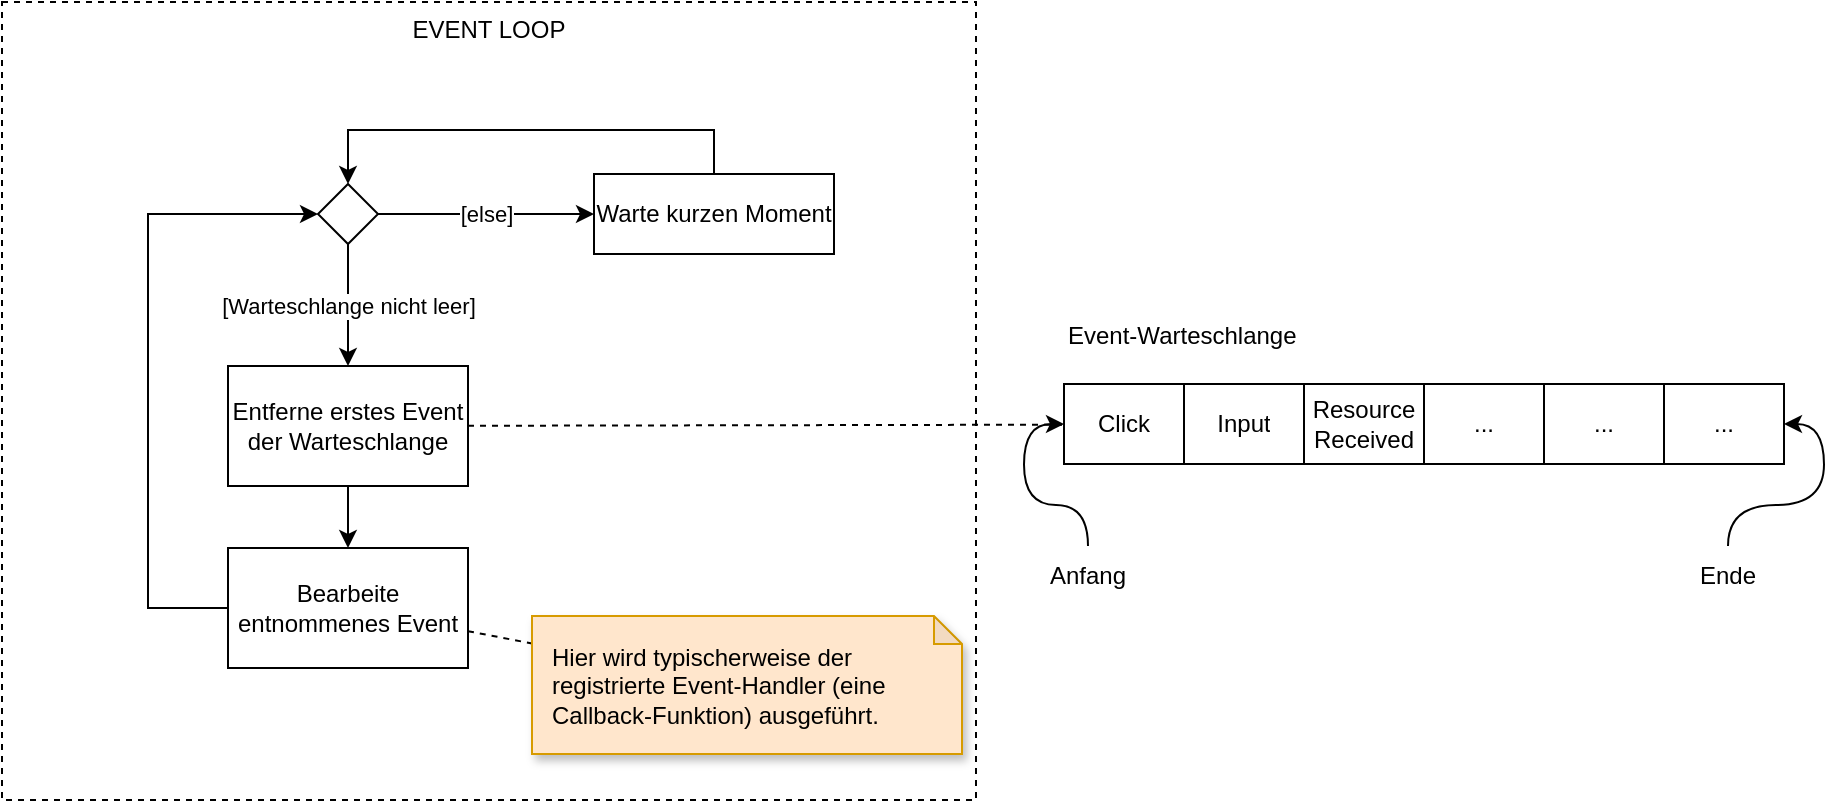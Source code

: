 <mxfile version="23.1.5" type="device">
  <diagram name="Seite-1" id="wq8iXXTOfOjoWpckNr5o">
    <mxGraphModel dx="1195" dy="703" grid="0" gridSize="10" guides="1" tooltips="1" connect="1" arrows="1" fold="1" page="1" pageScale="1" pageWidth="1169" pageHeight="827" math="0" shadow="0">
      <root>
        <mxCell id="0" />
        <mxCell id="1" parent="0" />
        <mxCell id="iFvApiixM8H-aQvfQEql-20" value="EVENT LOOP" style="rounded=0;whiteSpace=wrap;html=1;dashed=1;verticalAlign=top;" vertex="1" parent="1">
          <mxGeometry x="48" y="100" width="487" height="399" as="geometry" />
        </mxCell>
        <mxCell id="iFvApiixM8H-aQvfQEql-1" value="" style="shape=table;startSize=0;container=1;collapsible=0;childLayout=tableLayout;" vertex="1" parent="1">
          <mxGeometry x="579" y="291" width="360" height="40" as="geometry" />
        </mxCell>
        <mxCell id="iFvApiixM8H-aQvfQEql-2" value="" style="shape=tableRow;horizontal=0;startSize=0;swimlaneHead=0;swimlaneBody=0;strokeColor=inherit;top=0;left=0;bottom=0;right=0;collapsible=0;dropTarget=0;fillColor=none;points=[[0,0.5],[1,0.5]];portConstraint=eastwest;" vertex="1" parent="iFvApiixM8H-aQvfQEql-1">
          <mxGeometry width="360" height="40" as="geometry" />
        </mxCell>
        <mxCell id="iFvApiixM8H-aQvfQEql-3" value="Click" style="shape=partialRectangle;html=1;whiteSpace=wrap;connectable=0;strokeColor=inherit;overflow=hidden;fillColor=none;top=0;left=0;bottom=0;right=0;pointerEvents=1;" vertex="1" parent="iFvApiixM8H-aQvfQEql-2">
          <mxGeometry width="60" height="40" as="geometry">
            <mxRectangle width="60" height="40" as="alternateBounds" />
          </mxGeometry>
        </mxCell>
        <mxCell id="iFvApiixM8H-aQvfQEql-4" value="Input" style="shape=partialRectangle;html=1;whiteSpace=wrap;connectable=0;strokeColor=inherit;overflow=hidden;fillColor=none;top=0;left=0;bottom=0;right=0;pointerEvents=1;" vertex="1" parent="iFvApiixM8H-aQvfQEql-2">
          <mxGeometry x="60" width="60" height="40" as="geometry">
            <mxRectangle width="60" height="40" as="alternateBounds" />
          </mxGeometry>
        </mxCell>
        <mxCell id="iFvApiixM8H-aQvfQEql-5" value="Resource Received" style="shape=partialRectangle;html=1;whiteSpace=wrap;connectable=0;strokeColor=inherit;overflow=hidden;fillColor=none;top=0;left=0;bottom=0;right=0;pointerEvents=1;" vertex="1" parent="iFvApiixM8H-aQvfQEql-2">
          <mxGeometry x="120" width="60" height="40" as="geometry">
            <mxRectangle width="60" height="40" as="alternateBounds" />
          </mxGeometry>
        </mxCell>
        <mxCell id="iFvApiixM8H-aQvfQEql-6" value="..." style="shape=partialRectangle;html=1;whiteSpace=wrap;connectable=0;strokeColor=inherit;overflow=hidden;fillColor=none;top=0;left=0;bottom=0;right=0;pointerEvents=1;" vertex="1" parent="iFvApiixM8H-aQvfQEql-2">
          <mxGeometry x="180" width="60" height="40" as="geometry">
            <mxRectangle width="60" height="40" as="alternateBounds" />
          </mxGeometry>
        </mxCell>
        <mxCell id="iFvApiixM8H-aQvfQEql-7" value="..." style="shape=partialRectangle;html=1;whiteSpace=wrap;connectable=0;strokeColor=inherit;overflow=hidden;fillColor=none;top=0;left=0;bottom=0;right=0;pointerEvents=1;" vertex="1" parent="iFvApiixM8H-aQvfQEql-2">
          <mxGeometry x="240" width="60" height="40" as="geometry">
            <mxRectangle width="60" height="40" as="alternateBounds" />
          </mxGeometry>
        </mxCell>
        <mxCell id="iFvApiixM8H-aQvfQEql-8" value="..." style="shape=partialRectangle;html=1;whiteSpace=wrap;connectable=0;strokeColor=inherit;overflow=hidden;fillColor=none;top=0;left=0;bottom=0;right=0;pointerEvents=1;" vertex="1" parent="iFvApiixM8H-aQvfQEql-2">
          <mxGeometry x="300" width="60" height="40" as="geometry">
            <mxRectangle width="60" height="40" as="alternateBounds" />
          </mxGeometry>
        </mxCell>
        <mxCell id="iFvApiixM8H-aQvfQEql-9" value="Event-Warteschlange" style="text;html=1;align=left;verticalAlign=middle;whiteSpace=wrap;rounded=0;" vertex="1" parent="1">
          <mxGeometry x="579" y="252" width="176" height="30" as="geometry" />
        </mxCell>
        <mxCell id="iFvApiixM8H-aQvfQEql-13" value="[Warteschlange nicht leer]" style="edgeStyle=orthogonalEdgeStyle;rounded=0;orthogonalLoop=1;jettySize=auto;html=1;" edge="1" parent="1" source="iFvApiixM8H-aQvfQEql-11" target="iFvApiixM8H-aQvfQEql-12">
          <mxGeometry relative="1" as="geometry" />
        </mxCell>
        <mxCell id="iFvApiixM8H-aQvfQEql-18" value="[else]" style="edgeStyle=orthogonalEdgeStyle;rounded=0;orthogonalLoop=1;jettySize=auto;html=1;" edge="1" parent="1" source="iFvApiixM8H-aQvfQEql-11" target="iFvApiixM8H-aQvfQEql-17">
          <mxGeometry relative="1" as="geometry" />
        </mxCell>
        <mxCell id="iFvApiixM8H-aQvfQEql-11" value="" style="rhombus;" vertex="1" parent="1">
          <mxGeometry x="206" y="191" width="30" height="30" as="geometry" />
        </mxCell>
        <mxCell id="iFvApiixM8H-aQvfQEql-15" style="edgeStyle=orthogonalEdgeStyle;rounded=0;orthogonalLoop=1;jettySize=auto;html=1;" edge="1" parent="1" source="iFvApiixM8H-aQvfQEql-12" target="iFvApiixM8H-aQvfQEql-14">
          <mxGeometry relative="1" as="geometry" />
        </mxCell>
        <mxCell id="iFvApiixM8H-aQvfQEql-25" style="rounded=0;orthogonalLoop=1;jettySize=auto;html=1;dashed=1;endArrow=none;endFill=0;" edge="1" parent="1" source="iFvApiixM8H-aQvfQEql-12" target="iFvApiixM8H-aQvfQEql-2">
          <mxGeometry relative="1" as="geometry" />
        </mxCell>
        <mxCell id="iFvApiixM8H-aQvfQEql-12" value="Entferne erstes Event der Warteschlange" style="rounded=0;whiteSpace=wrap;html=1;" vertex="1" parent="1">
          <mxGeometry x="161" y="282" width="120" height="60" as="geometry" />
        </mxCell>
        <mxCell id="iFvApiixM8H-aQvfQEql-16" style="edgeStyle=orthogonalEdgeStyle;rounded=0;orthogonalLoop=1;jettySize=auto;html=1;entryX=0;entryY=0.5;entryDx=0;entryDy=0;" edge="1" parent="1" source="iFvApiixM8H-aQvfQEql-14" target="iFvApiixM8H-aQvfQEql-11">
          <mxGeometry relative="1" as="geometry">
            <Array as="points">
              <mxPoint x="121" y="403" />
              <mxPoint x="121" y="206" />
            </Array>
          </mxGeometry>
        </mxCell>
        <mxCell id="iFvApiixM8H-aQvfQEql-28" style="rounded=0;orthogonalLoop=1;jettySize=auto;html=1;endArrow=none;endFill=0;dashed=1;" edge="1" parent="1" source="iFvApiixM8H-aQvfQEql-14" target="iFvApiixM8H-aQvfQEql-27">
          <mxGeometry relative="1" as="geometry" />
        </mxCell>
        <mxCell id="iFvApiixM8H-aQvfQEql-14" value="Bearbeite entnommenes Event" style="rounded=0;whiteSpace=wrap;html=1;" vertex="1" parent="1">
          <mxGeometry x="161" y="373" width="120" height="60" as="geometry" />
        </mxCell>
        <mxCell id="iFvApiixM8H-aQvfQEql-19" style="edgeStyle=orthogonalEdgeStyle;rounded=0;orthogonalLoop=1;jettySize=auto;html=1;entryX=0.5;entryY=0;entryDx=0;entryDy=0;" edge="1" parent="1" source="iFvApiixM8H-aQvfQEql-17" target="iFvApiixM8H-aQvfQEql-11">
          <mxGeometry relative="1" as="geometry">
            <Array as="points">
              <mxPoint x="404" y="164" />
              <mxPoint x="221" y="164" />
            </Array>
          </mxGeometry>
        </mxCell>
        <mxCell id="iFvApiixM8H-aQvfQEql-17" value="Warte kurzen Moment" style="rounded=0;whiteSpace=wrap;html=1;" vertex="1" parent="1">
          <mxGeometry x="344" y="186" width="120" height="40" as="geometry" />
        </mxCell>
        <mxCell id="iFvApiixM8H-aQvfQEql-23" style="edgeStyle=orthogonalEdgeStyle;rounded=0;orthogonalLoop=1;jettySize=auto;html=1;curved=1;" edge="1" parent="1" source="iFvApiixM8H-aQvfQEql-21" target="iFvApiixM8H-aQvfQEql-2">
          <mxGeometry relative="1" as="geometry" />
        </mxCell>
        <mxCell id="iFvApiixM8H-aQvfQEql-21" value="Anfang" style="text;html=1;align=center;verticalAlign=middle;whiteSpace=wrap;rounded=0;" vertex="1" parent="1">
          <mxGeometry x="561" y="372" width="60" height="30" as="geometry" />
        </mxCell>
        <mxCell id="iFvApiixM8H-aQvfQEql-24" style="edgeStyle=orthogonalEdgeStyle;rounded=0;orthogonalLoop=1;jettySize=auto;html=1;entryX=1;entryY=0.5;entryDx=0;entryDy=0;curved=1;" edge="1" parent="1" source="iFvApiixM8H-aQvfQEql-22" target="iFvApiixM8H-aQvfQEql-2">
          <mxGeometry relative="1" as="geometry" />
        </mxCell>
        <mxCell id="iFvApiixM8H-aQvfQEql-22" value="Ende" style="text;html=1;align=center;verticalAlign=middle;whiteSpace=wrap;rounded=0;" vertex="1" parent="1">
          <mxGeometry x="881" y="372" width="60" height="30" as="geometry" />
        </mxCell>
        <mxCell id="iFvApiixM8H-aQvfQEql-27" value="Hier wird typischerweise der registrierte Event-Handler (eine Callback-Funktion) ausgeführt." style="shape=note;whiteSpace=wrap;html=1;backgroundOutline=1;darkOpacity=0.05;fillColor=#ffe6cc;strokeColor=#d79b00;size=14;shadow=1;align=left;spacing=10;" vertex="1" parent="1">
          <mxGeometry x="313" y="407" width="215" height="69" as="geometry" />
        </mxCell>
      </root>
    </mxGraphModel>
  </diagram>
</mxfile>

